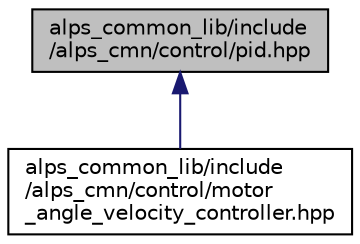 digraph "alps_common_lib/include/alps_cmn/control/pid.hpp"
{
 // LATEX_PDF_SIZE
  edge [fontname="Helvetica",fontsize="10",labelfontname="Helvetica",labelfontsize="10"];
  node [fontname="Helvetica",fontsize="10",shape=record];
  Node1 [label="alps_common_lib/include\l/alps_cmn/control/pid.hpp",height=0.2,width=0.4,color="black", fillcolor="grey75", style="filled", fontcolor="black",tooltip=" "];
  Node1 -> Node2 [dir="back",color="midnightblue",fontsize="10",style="solid",fontname="Helvetica"];
  Node2 [label="alps_common_lib/include\l/alps_cmn/control/motor\l_angle_velocity_controller.hpp",height=0.2,width=0.4,color="black", fillcolor="white", style="filled",URL="$motor__angle__velocity__controller_8hpp.html",tooltip=" "];
}
